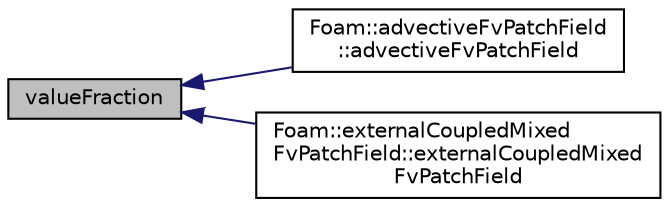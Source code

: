 digraph "valueFraction"
{
  bgcolor="transparent";
  edge [fontname="Helvetica",fontsize="10",labelfontname="Helvetica",labelfontsize="10"];
  node [fontname="Helvetica",fontsize="10",shape=record];
  rankdir="LR";
  Node1 [label="valueFraction",height=0.2,width=0.4,color="black", fillcolor="grey75", style="filled" fontcolor="black"];
  Node1 -> Node2 [dir="back",color="midnightblue",fontsize="10",style="solid",fontname="Helvetica"];
  Node2 [label="Foam::advectiveFvPatchField\l::advectiveFvPatchField",height=0.2,width=0.4,color="black",URL="$classFoam_1_1advectiveFvPatchField.html#a3a4545613ae40ef76ad1664be8d51ee7",tooltip="Construct from patch and internal field. "];
  Node1 -> Node3 [dir="back",color="midnightblue",fontsize="10",style="solid",fontname="Helvetica"];
  Node3 [label="Foam::externalCoupledMixed\lFvPatchField::externalCoupledMixed\lFvPatchField",height=0.2,width=0.4,color="black",URL="$classFoam_1_1externalCoupledMixedFvPatchField.html#af2b86e62de1687df54a7966355f30166",tooltip="Construct from patch and internal field. "];
}
